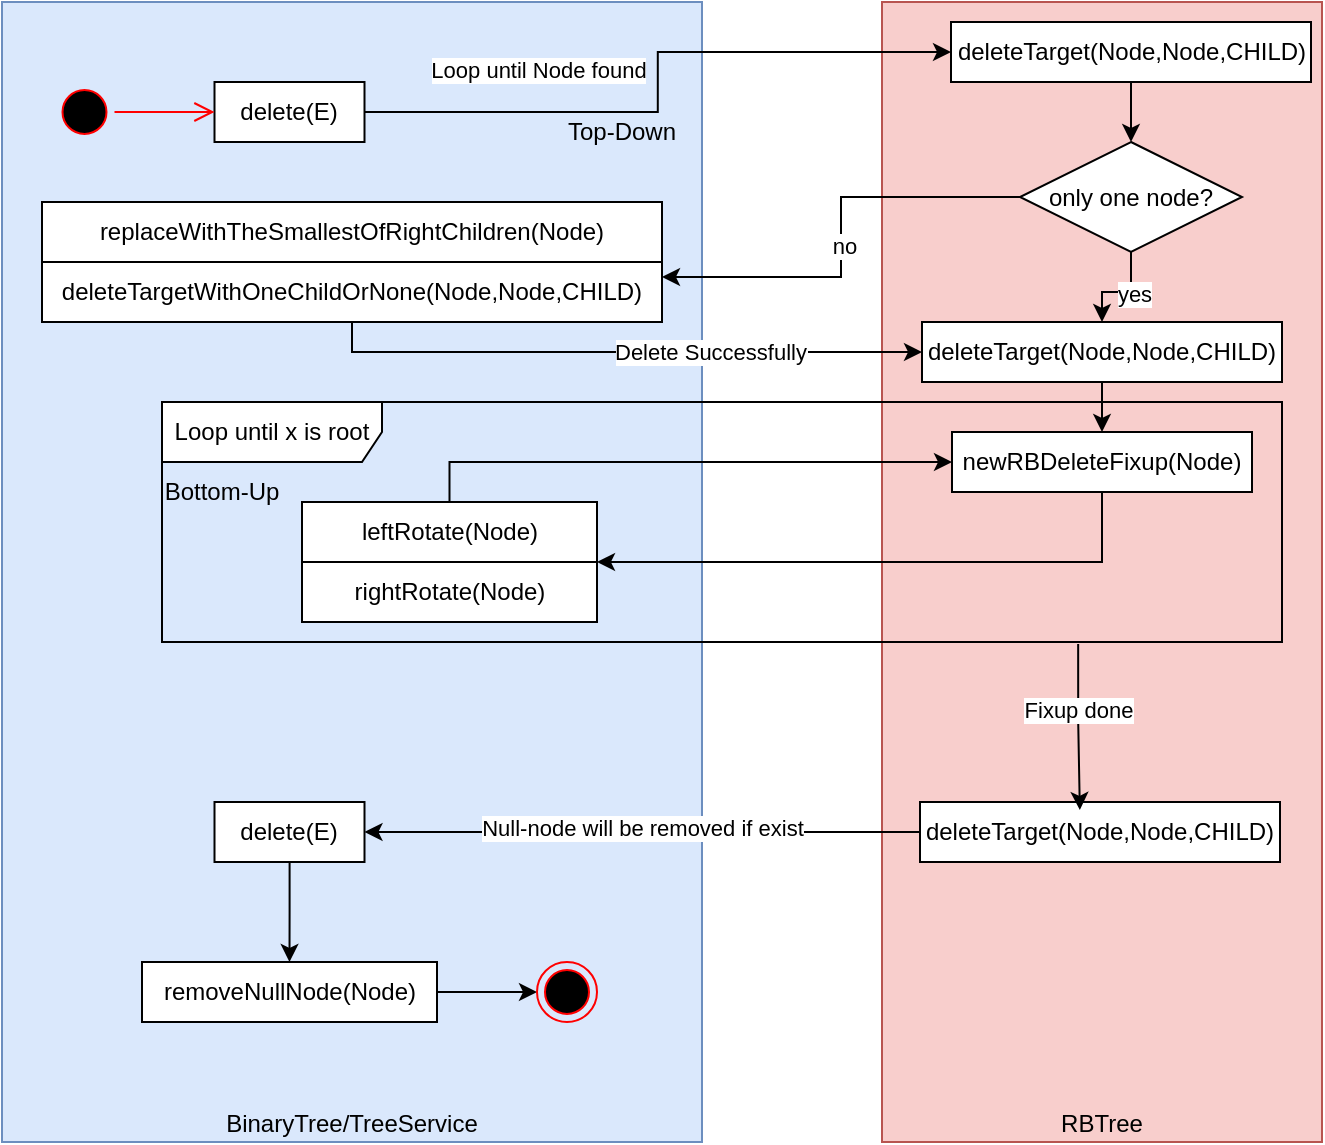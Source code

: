 <mxfile version="26.0.2" pages="4">
  <diagram name="RBT-Delete" id="H9me7lY1FJX_Vvs-xEy3">
    <mxGraphModel dx="880" dy="515" grid="1" gridSize="10" guides="1" tooltips="1" connect="1" arrows="1" fold="1" page="1" pageScale="1" pageWidth="827" pageHeight="1169" math="0" shadow="0">
      <root>
        <mxCell id="0" />
        <mxCell id="1" parent="0" />
        <mxCell id="Wdqc6iQ0TKDcjK_5QRPR-6" value="RBTree" style="rounded=0;whiteSpace=wrap;html=1;fillColor=#f8cecc;strokeColor=#b85450;verticalAlign=bottom;" parent="1" vertex="1">
          <mxGeometry x="480" y="150" width="220" height="570" as="geometry" />
        </mxCell>
        <mxCell id="Wdqc6iQ0TKDcjK_5QRPR-2" value="BinaryTree/TreeService" style="rounded=0;whiteSpace=wrap;html=1;fillColor=#dae8fc;strokeColor=#6c8ebf;verticalAlign=bottom;" parent="1" vertex="1">
          <mxGeometry x="40" y="150" width="350" height="570" as="geometry" />
        </mxCell>
        <mxCell id="Wdqc6iQ0TKDcjK_5QRPR-7" style="edgeStyle=orthogonalEdgeStyle;rounded=0;orthogonalLoop=1;jettySize=auto;html=1;entryX=0;entryY=0.5;entryDx=0;entryDy=0;" parent="1" source="Wdqc6iQ0TKDcjK_5QRPR-3" target="Wdqc6iQ0TKDcjK_5QRPR-4" edge="1">
          <mxGeometry relative="1" as="geometry" />
        </mxCell>
        <mxCell id="Wdqc6iQ0TKDcjK_5QRPR-8" value="Loop until Node found" style="edgeLabel;html=1;align=center;verticalAlign=middle;resizable=0;points=[];" parent="Wdqc6iQ0TKDcjK_5QRPR-7" vertex="1" connectable="0">
          <mxGeometry x="0.063" y="-4" relative="1" as="geometry">
            <mxPoint x="-64" y="4" as="offset" />
          </mxGeometry>
        </mxCell>
        <mxCell id="Wdqc6iQ0TKDcjK_5QRPR-3" value="delete(E)" style="html=1;whiteSpace=wrap;" parent="1" vertex="1">
          <mxGeometry x="146.25" y="190" width="75" height="30" as="geometry" />
        </mxCell>
        <mxCell id="_0LSV586XEZUdIAOI7e7-4" style="edgeStyle=orthogonalEdgeStyle;rounded=0;orthogonalLoop=1;jettySize=auto;html=1;" parent="1" source="Wdqc6iQ0TKDcjK_5QRPR-5" target="_0LSV586XEZUdIAOI7e7-3" edge="1">
          <mxGeometry relative="1" as="geometry" />
        </mxCell>
        <mxCell id="Wdqc6iQ0TKDcjK_5QRPR-5" value="removeNullNode(Node)" style="html=1;whiteSpace=wrap;" parent="1" vertex="1">
          <mxGeometry x="110" y="630" width="147.5" height="30" as="geometry" />
        </mxCell>
        <mxCell id="OH8rszIicIdKW6NLgPqR-4" style="edgeStyle=orthogonalEdgeStyle;rounded=0;orthogonalLoop=1;jettySize=auto;html=1;" edge="1" parent="1" source="Wdqc6iQ0TKDcjK_5QRPR-4" target="OH8rszIicIdKW6NLgPqR-1">
          <mxGeometry relative="1" as="geometry" />
        </mxCell>
        <mxCell id="Wdqc6iQ0TKDcjK_5QRPR-4" value="deleteTarget(Node,Node,CHILD)" style="html=1;whiteSpace=wrap;" parent="1" vertex="1">
          <mxGeometry x="514.5" y="160" width="180" height="30" as="geometry" />
        </mxCell>
        <mxCell id="Wdqc6iQ0TKDcjK_5QRPR-13" value="" style="group" parent="1" vertex="1" connectable="0">
          <mxGeometry x="60" y="250" width="310" height="60" as="geometry" />
        </mxCell>
        <mxCell id="Wdqc6iQ0TKDcjK_5QRPR-9" value="replaceWithTheSmallestOfRightChildren(Node)" style="html=1;whiteSpace=wrap;" parent="Wdqc6iQ0TKDcjK_5QRPR-13" vertex="1">
          <mxGeometry width="310" height="30" as="geometry" />
        </mxCell>
        <mxCell id="Wdqc6iQ0TKDcjK_5QRPR-10" value="deleteTargetWithOneChildOrNone(Node,Node,CHILD)" style="html=1;whiteSpace=wrap;" parent="Wdqc6iQ0TKDcjK_5QRPR-13" vertex="1">
          <mxGeometry y="30" width="310" height="30" as="geometry" />
        </mxCell>
        <mxCell id="Wdqc6iQ0TKDcjK_5QRPR-20" style="edgeStyle=orthogonalEdgeStyle;rounded=0;orthogonalLoop=1;jettySize=auto;html=1;entryX=1;entryY=1;entryDx=0;entryDy=0;" parent="1" source="Wdqc6iQ0TKDcjK_5QRPR-14" target="Wdqc6iQ0TKDcjK_5QRPR-17" edge="1">
          <mxGeometry relative="1" as="geometry">
            <Array as="points">
              <mxPoint x="590" y="430" />
            </Array>
          </mxGeometry>
        </mxCell>
        <mxCell id="Wdqc6iQ0TKDcjK_5QRPR-14" value="newRBDeleteFixup(Node)" style="html=1;whiteSpace=wrap;" parent="1" vertex="1">
          <mxGeometry x="515" y="365" width="150" height="30" as="geometry" />
        </mxCell>
        <mxCell id="Wdqc6iQ0TKDcjK_5QRPR-19" value="" style="group" parent="1" vertex="1" connectable="0">
          <mxGeometry x="190" y="400" width="147.5" height="60" as="geometry" />
        </mxCell>
        <mxCell id="Wdqc6iQ0TKDcjK_5QRPR-17" value="leftRotate(Node)" style="html=1;whiteSpace=wrap;" parent="Wdqc6iQ0TKDcjK_5QRPR-19" vertex="1">
          <mxGeometry width="147.5" height="30" as="geometry" />
        </mxCell>
        <mxCell id="Wdqc6iQ0TKDcjK_5QRPR-18" value="rightRotate(Node)" style="html=1;whiteSpace=wrap;" parent="Wdqc6iQ0TKDcjK_5QRPR-19" vertex="1">
          <mxGeometry y="30" width="147.5" height="30" as="geometry" />
        </mxCell>
        <mxCell id="Wdqc6iQ0TKDcjK_5QRPR-21" value="Loop until x is root" style="shape=umlFrame;whiteSpace=wrap;html=1;pointerEvents=0;width=110;height=30;" parent="1" vertex="1">
          <mxGeometry x="120" y="350" width="560" height="120" as="geometry" />
        </mxCell>
        <mxCell id="Wdqc6iQ0TKDcjK_5QRPR-26" style="edgeStyle=orthogonalEdgeStyle;rounded=0;orthogonalLoop=1;jettySize=auto;html=1;" parent="1" source="Wdqc6iQ0TKDcjK_5QRPR-22" target="Wdqc6iQ0TKDcjK_5QRPR-14" edge="1">
          <mxGeometry relative="1" as="geometry" />
        </mxCell>
        <mxCell id="Wdqc6iQ0TKDcjK_5QRPR-22" value="deleteTarget(Node,Node,CHILD)" style="html=1;whiteSpace=wrap;" parent="1" vertex="1">
          <mxGeometry x="500" y="310" width="180" height="30" as="geometry" />
        </mxCell>
        <mxCell id="Wdqc6iQ0TKDcjK_5QRPR-24" style="edgeStyle=orthogonalEdgeStyle;rounded=0;orthogonalLoop=1;jettySize=auto;html=1;" parent="1" source="Wdqc6iQ0TKDcjK_5QRPR-10" target="Wdqc6iQ0TKDcjK_5QRPR-22" edge="1">
          <mxGeometry relative="1" as="geometry">
            <Array as="points">
              <mxPoint x="215" y="325" />
            </Array>
          </mxGeometry>
        </mxCell>
        <mxCell id="Wdqc6iQ0TKDcjK_5QRPR-25" value="Delete Successfully" style="edgeLabel;html=1;align=center;verticalAlign=middle;resizable=0;points=[];" parent="Wdqc6iQ0TKDcjK_5QRPR-24" vertex="1" connectable="0">
          <mxGeometry x="0.293" relative="1" as="geometry">
            <mxPoint as="offset" />
          </mxGeometry>
        </mxCell>
        <mxCell id="Wdqc6iQ0TKDcjK_5QRPR-30" style="edgeStyle=orthogonalEdgeStyle;rounded=0;orthogonalLoop=1;jettySize=auto;html=1;entryX=1;entryY=0.5;entryDx=0;entryDy=0;" parent="1" source="Wdqc6iQ0TKDcjK_5QRPR-27" target="LntfRxIfvlmFtkZNBb37-2" edge="1">
          <mxGeometry relative="1" as="geometry" />
        </mxCell>
        <mxCell id="Wdqc6iQ0TKDcjK_5QRPR-32" value="Null-node will be removed if exist" style="edgeLabel;html=1;align=center;verticalAlign=middle;resizable=0;points=[];" parent="Wdqc6iQ0TKDcjK_5QRPR-30" vertex="1" connectable="0">
          <mxGeometry x="0.002" y="-2" relative="1" as="geometry">
            <mxPoint as="offset" />
          </mxGeometry>
        </mxCell>
        <mxCell id="Wdqc6iQ0TKDcjK_5QRPR-27" value="deleteTarget(Node,Node,CHILD)" style="html=1;whiteSpace=wrap;" parent="1" vertex="1">
          <mxGeometry x="499" y="550" width="180" height="30" as="geometry" />
        </mxCell>
        <mxCell id="Wdqc6iQ0TKDcjK_5QRPR-28" style="edgeStyle=orthogonalEdgeStyle;rounded=0;orthogonalLoop=1;jettySize=auto;html=1;entryX=0.444;entryY=0.133;entryDx=0;entryDy=0;entryPerimeter=0;exitX=0.818;exitY=1.008;exitDx=0;exitDy=0;exitPerimeter=0;" parent="1" source="Wdqc6iQ0TKDcjK_5QRPR-21" target="Wdqc6iQ0TKDcjK_5QRPR-27" edge="1">
          <mxGeometry relative="1" as="geometry" />
        </mxCell>
        <mxCell id="Wdqc6iQ0TKDcjK_5QRPR-29" value="Fixup done" style="edgeLabel;html=1;align=center;verticalAlign=middle;resizable=0;points=[];" parent="Wdqc6iQ0TKDcjK_5QRPR-28" vertex="1" connectable="0">
          <mxGeometry x="-0.212" relative="1" as="geometry">
            <mxPoint as="offset" />
          </mxGeometry>
        </mxCell>
        <mxCell id="_kNx6vQEcoZn1Mu1cyZh-1" style="edgeStyle=orthogonalEdgeStyle;rounded=0;orthogonalLoop=1;jettySize=auto;html=1;entryX=0;entryY=0.5;entryDx=0;entryDy=0;" parent="1" source="Wdqc6iQ0TKDcjK_5QRPR-17" target="Wdqc6iQ0TKDcjK_5QRPR-14" edge="1">
          <mxGeometry relative="1" as="geometry">
            <Array as="points">
              <mxPoint x="264" y="380" />
            </Array>
          </mxGeometry>
        </mxCell>
        <mxCell id="LntfRxIfvlmFtkZNBb37-1" value="Bottom-Up" style="text;html=1;align=center;verticalAlign=middle;whiteSpace=wrap;rounded=0;" parent="1" vertex="1">
          <mxGeometry x="120" y="380" width="60" height="30" as="geometry" />
        </mxCell>
        <mxCell id="LntfRxIfvlmFtkZNBb37-3" style="edgeStyle=orthogonalEdgeStyle;rounded=0;orthogonalLoop=1;jettySize=auto;html=1;" parent="1" source="LntfRxIfvlmFtkZNBb37-2" target="Wdqc6iQ0TKDcjK_5QRPR-5" edge="1">
          <mxGeometry relative="1" as="geometry" />
        </mxCell>
        <mxCell id="LntfRxIfvlmFtkZNBb37-2" value="delete(E)" style="html=1;whiteSpace=wrap;" parent="1" vertex="1">
          <mxGeometry x="146.25" y="550" width="75" height="30" as="geometry" />
        </mxCell>
        <mxCell id="_0LSV586XEZUdIAOI7e7-1" value="" style="ellipse;html=1;shape=startState;fillColor=#000000;strokeColor=#ff0000;" parent="1" vertex="1">
          <mxGeometry x="66.25" y="190" width="30" height="30" as="geometry" />
        </mxCell>
        <mxCell id="_0LSV586XEZUdIAOI7e7-2" value="" style="edgeStyle=orthogonalEdgeStyle;html=1;verticalAlign=bottom;endArrow=open;endSize=8;strokeColor=#ff0000;rounded=0;entryX=0;entryY=0.5;entryDx=0;entryDy=0;" parent="1" source="_0LSV586XEZUdIAOI7e7-1" target="Wdqc6iQ0TKDcjK_5QRPR-3" edge="1">
          <mxGeometry relative="1" as="geometry">
            <mxPoint x="146.25" y="210" as="targetPoint" />
          </mxGeometry>
        </mxCell>
        <mxCell id="_0LSV586XEZUdIAOI7e7-3" value="" style="ellipse;html=1;shape=endState;fillColor=#000000;strokeColor=#ff0000;" parent="1" vertex="1">
          <mxGeometry x="307.5" y="630" width="30" height="30" as="geometry" />
        </mxCell>
        <mxCell id="KMC0RdgfzJAL0nBOxPuG-1" value="Top-Down" style="text;html=1;align=center;verticalAlign=middle;whiteSpace=wrap;rounded=0;" parent="1" vertex="1">
          <mxGeometry x="320" y="200" width="60" height="30" as="geometry" />
        </mxCell>
        <mxCell id="OH8rszIicIdKW6NLgPqR-3" style="edgeStyle=orthogonalEdgeStyle;rounded=0;orthogonalLoop=1;jettySize=auto;html=1;entryX=1;entryY=0.25;entryDx=0;entryDy=0;" edge="1" parent="1" source="OH8rszIicIdKW6NLgPqR-1" target="Wdqc6iQ0TKDcjK_5QRPR-10">
          <mxGeometry relative="1" as="geometry" />
        </mxCell>
        <mxCell id="OH8rszIicIdKW6NLgPqR-5" value="no" style="edgeLabel;html=1;align=center;verticalAlign=middle;resizable=0;points=[];" vertex="1" connectable="0" parent="OH8rszIicIdKW6NLgPqR-3">
          <mxGeometry x="0.037" y="1" relative="1" as="geometry">
            <mxPoint as="offset" />
          </mxGeometry>
        </mxCell>
        <mxCell id="OH8rszIicIdKW6NLgPqR-6" style="edgeStyle=orthogonalEdgeStyle;rounded=0;orthogonalLoop=1;jettySize=auto;html=1;" edge="1" parent="1" source="OH8rszIicIdKW6NLgPqR-1" target="Wdqc6iQ0TKDcjK_5QRPR-22">
          <mxGeometry relative="1" as="geometry" />
        </mxCell>
        <mxCell id="OH8rszIicIdKW6NLgPqR-7" value="yes" style="edgeLabel;html=1;align=center;verticalAlign=middle;resizable=0;points=[];" vertex="1" connectable="0" parent="OH8rszIicIdKW6NLgPqR-6">
          <mxGeometry x="-0.192" y="1" relative="1" as="geometry">
            <mxPoint x="1" as="offset" />
          </mxGeometry>
        </mxCell>
        <mxCell id="OH8rszIicIdKW6NLgPqR-1" value="only one node?" style="rhombus;whiteSpace=wrap;html=1;" vertex="1" parent="1">
          <mxGeometry x="549" y="220" width="111" height="55" as="geometry" />
        </mxCell>
      </root>
    </mxGraphModel>
  </diagram>
  <diagram name="RBT-Insert" id="HPVuKAkxUb6smQL4uilt">
    <mxGraphModel dx="1035" dy="606" grid="1" gridSize="10" guides="1" tooltips="1" connect="1" arrows="1" fold="1" page="1" pageScale="1" pageWidth="827" pageHeight="1169" math="0" shadow="0">
      <root>
        <mxCell id="OwLfYLvVGzaY_WwOUva1-0" />
        <mxCell id="OwLfYLvVGzaY_WwOUva1-1" parent="OwLfYLvVGzaY_WwOUva1-0" />
        <mxCell id="OwLfYLvVGzaY_WwOUva1-2" value="RBTree" style="rounded=0;whiteSpace=wrap;html=1;fillColor=#f8cecc;strokeColor=#b85450;verticalAlign=bottom;" vertex="1" parent="OwLfYLvVGzaY_WwOUva1-1">
          <mxGeometry x="480" y="150" width="220" height="570" as="geometry" />
        </mxCell>
        <mxCell id="OwLfYLvVGzaY_WwOUva1-3" value="BinaryTree/TreeService" style="rounded=0;whiteSpace=wrap;html=1;fillColor=#dae8fc;strokeColor=#6c8ebf;verticalAlign=bottom;" vertex="1" parent="OwLfYLvVGzaY_WwOUva1-1">
          <mxGeometry x="40" y="150" width="350" height="570" as="geometry" />
        </mxCell>
        <mxCell id="OwLfYLvVGzaY_WwOUva1-14" style="edgeStyle=orthogonalEdgeStyle;rounded=0;orthogonalLoop=1;jettySize=auto;html=1;entryX=1;entryY=1;entryDx=0;entryDy=0;" edge="1" parent="OwLfYLvVGzaY_WwOUva1-1" source="OwLfYLvVGzaY_WwOUva1-15" target="OwLfYLvVGzaY_WwOUva1-17">
          <mxGeometry relative="1" as="geometry">
            <Array as="points">
              <mxPoint x="560" y="539" />
            </Array>
          </mxGeometry>
        </mxCell>
        <mxCell id="OwLfYLvVGzaY_WwOUva1-15" value="newRBDeleteFixup(Node)" style="html=1;whiteSpace=wrap;" vertex="1" parent="OwLfYLvVGzaY_WwOUva1-1">
          <mxGeometry x="485" y="474" width="150" height="30" as="geometry" />
        </mxCell>
        <mxCell id="OwLfYLvVGzaY_WwOUva1-16" value="" style="group" vertex="1" connectable="0" parent="OwLfYLvVGzaY_WwOUva1-1">
          <mxGeometry x="160" y="509" width="147.5" height="60" as="geometry" />
        </mxCell>
        <mxCell id="OwLfYLvVGzaY_WwOUva1-17" value="leftRotate(Node)" style="html=1;whiteSpace=wrap;" vertex="1" parent="OwLfYLvVGzaY_WwOUva1-16">
          <mxGeometry width="147.5" height="30" as="geometry" />
        </mxCell>
        <mxCell id="OwLfYLvVGzaY_WwOUva1-18" value="rightRotate(Node)" style="html=1;whiteSpace=wrap;" vertex="1" parent="OwLfYLvVGzaY_WwOUva1-16">
          <mxGeometry y="30" width="147.5" height="30" as="geometry" />
        </mxCell>
        <mxCell id="OwLfYLvVGzaY_WwOUva1-19" value="Loop until x is root" style="shape=umlFrame;whiteSpace=wrap;html=1;pointerEvents=0;width=110;height=30;" vertex="1" parent="OwLfYLvVGzaY_WwOUva1-1">
          <mxGeometry x="90" y="459" width="560" height="120" as="geometry" />
        </mxCell>
        <mxCell id="OwLfYLvVGzaY_WwOUva1-29" style="edgeStyle=orthogonalEdgeStyle;rounded=0;orthogonalLoop=1;jettySize=auto;html=1;entryX=0;entryY=0.5;entryDx=0;entryDy=0;" edge="1" parent="OwLfYLvVGzaY_WwOUva1-1" source="OwLfYLvVGzaY_WwOUva1-17" target="OwLfYLvVGzaY_WwOUva1-15">
          <mxGeometry relative="1" as="geometry">
            <Array as="points">
              <mxPoint x="234" y="489" />
            </Array>
          </mxGeometry>
        </mxCell>
        <mxCell id="OwLfYLvVGzaY_WwOUva1-30" value="Bottom-Up" style="text;html=1;align=center;verticalAlign=middle;whiteSpace=wrap;rounded=0;" vertex="1" parent="OwLfYLvVGzaY_WwOUva1-1">
          <mxGeometry x="90" y="489" width="60" height="30" as="geometry" />
        </mxCell>
        <mxCell id="qPpaAI1hfWam1QmfFj5j-0" style="edgeStyle=orthogonalEdgeStyle;rounded=0;orthogonalLoop=1;jettySize=auto;html=1;" edge="1" parent="OwLfYLvVGzaY_WwOUva1-1" source="qPpaAI1hfWam1QmfFj5j-1" target="qPpaAI1hfWam1QmfFj5j-3">
          <mxGeometry relative="1" as="geometry" />
        </mxCell>
        <mxCell id="qPpaAI1hfWam1QmfFj5j-1" value="insert(E)" style="html=1;whiteSpace=wrap;" vertex="1" parent="OwLfYLvVGzaY_WwOUva1-1">
          <mxGeometry x="522.5" y="170" width="75" height="30" as="geometry" />
        </mxCell>
        <mxCell id="qPpaAI1hfWam1QmfFj5j-2" style="edgeStyle=orthogonalEdgeStyle;rounded=0;orthogonalLoop=1;jettySize=auto;html=1;" edge="1" parent="OwLfYLvVGzaY_WwOUva1-1" source="qPpaAI1hfWam1QmfFj5j-3" target="qPpaAI1hfWam1QmfFj5j-9">
          <mxGeometry relative="1" as="geometry" />
        </mxCell>
        <mxCell id="qPpaAI1hfWam1QmfFj5j-3" value="insertNode(Node)" style="html=1;whiteSpace=wrap;" vertex="1" parent="OwLfYLvVGzaY_WwOUva1-1">
          <mxGeometry x="123.75" y="170" width="180" height="30" as="geometry" />
        </mxCell>
        <mxCell id="qPpaAI1hfWam1QmfFj5j-4" style="edgeStyle=orthogonalEdgeStyle;rounded=0;orthogonalLoop=1;jettySize=auto;html=1;entryX=0.5;entryY=0;entryDx=0;entryDy=0;exitX=0.865;exitY=1.003;exitDx=0;exitDy=0;exitPerimeter=0;" edge="1" parent="OwLfYLvVGzaY_WwOUva1-1" target="qPpaAI1hfWam1QmfFj5j-6" source="OwLfYLvVGzaY_WwOUva1-19">
          <mxGeometry relative="1" as="geometry">
            <mxPoint x="575" y="571" as="sourcePoint" />
            <Array as="points">
              <mxPoint x="574" y="591" />
              <mxPoint x="575" y="591" />
            </Array>
          </mxGeometry>
        </mxCell>
        <mxCell id="qPpaAI1hfWam1QmfFj5j-5" value="Fixup done" style="edgeLabel;html=1;align=center;verticalAlign=middle;resizable=0;points=[];" vertex="1" connectable="0" parent="qPpaAI1hfWam1QmfFj5j-4">
          <mxGeometry x="0.075" y="2" relative="1" as="geometry">
            <mxPoint as="offset" />
          </mxGeometry>
        </mxCell>
        <mxCell id="qPpaAI1hfWam1QmfFj5j-6" value="" style="ellipse;html=1;shape=endState;fillColor=#000000;strokeColor=#ff0000;" vertex="1" parent="OwLfYLvVGzaY_WwOUva1-1">
          <mxGeometry x="560" y="651" width="30" height="30" as="geometry" />
        </mxCell>
        <mxCell id="qPpaAI1hfWam1QmfFj5j-7" style="edgeStyle=orthogonalEdgeStyle;rounded=0;orthogonalLoop=1;jettySize=auto;html=1;entryX=0.5;entryY=0;entryDx=0;entryDy=0;" edge="1" parent="OwLfYLvVGzaY_WwOUva1-1" source="qPpaAI1hfWam1QmfFj5j-9" target="qPpaAI1hfWam1QmfFj5j-14">
          <mxGeometry relative="1" as="geometry">
            <Array as="points" />
          </mxGeometry>
        </mxCell>
        <mxCell id="qPpaAI1hfWam1QmfFj5j-8" value="Found parent for newNode" style="edgeLabel;html=1;align=center;verticalAlign=middle;resizable=0;points=[];" vertex="1" connectable="0" parent="qPpaAI1hfWam1QmfFj5j-7">
          <mxGeometry x="0.183" relative="1" as="geometry">
            <mxPoint as="offset" />
          </mxGeometry>
        </mxCell>
        <mxCell id="qPpaAI1hfWam1QmfFj5j-9" value="getParentOf(E)" style="html=1;whiteSpace=wrap;" vertex="1" parent="OwLfYLvVGzaY_WwOUva1-1">
          <mxGeometry x="161.25" y="240" width="105" height="30" as="geometry" />
        </mxCell>
        <mxCell id="qPpaAI1hfWam1QmfFj5j-10" style="edgeStyle=orthogonalEdgeStyle;rounded=0;orthogonalLoop=1;jettySize=auto;html=1;entryX=0.5;entryY=0;entryDx=0;entryDy=0;" edge="1" parent="OwLfYLvVGzaY_WwOUva1-1" source="qPpaAI1hfWam1QmfFj5j-11" target="OwLfYLvVGzaY_WwOUva1-15">
          <mxGeometry relative="1" as="geometry">
            <mxPoint x="560" y="470" as="targetPoint" />
          </mxGeometry>
        </mxCell>
        <mxCell id="qPpaAI1hfWam1QmfFj5j-11" value="insert(E)" style="html=1;whiteSpace=wrap;" vertex="1" parent="OwLfYLvVGzaY_WwOUva1-1">
          <mxGeometry x="522.5" y="340" width="75" height="30" as="geometry" />
        </mxCell>
        <mxCell id="qPpaAI1hfWam1QmfFj5j-12" value="Top-Down" style="text;html=1;align=center;verticalAlign=middle;whiteSpace=wrap;rounded=0;" vertex="1" parent="OwLfYLvVGzaY_WwOUva1-1">
          <mxGeometry x="266.25" y="240" width="60" height="30" as="geometry" />
        </mxCell>
        <mxCell id="qPpaAI1hfWam1QmfFj5j-13" style="edgeStyle=orthogonalEdgeStyle;rounded=0;orthogonalLoop=1;jettySize=auto;html=1;" edge="1" parent="OwLfYLvVGzaY_WwOUva1-1" source="qPpaAI1hfWam1QmfFj5j-14" target="qPpaAI1hfWam1QmfFj5j-11">
          <mxGeometry relative="1" as="geometry" />
        </mxCell>
        <mxCell id="qPpaAI1hfWam1QmfFj5j-14" value="insertNode(Node)" style="html=1;whiteSpace=wrap;" vertex="1" parent="OwLfYLvVGzaY_WwOUva1-1">
          <mxGeometry x="123.75" y="340" width="180" height="30" as="geometry" />
        </mxCell>
        <mxCell id="qPpaAI1hfWam1QmfFj5j-15" value="" style="ellipse;html=1;shape=startState;fillColor=#000000;strokeColor=#ff0000;" vertex="1" parent="OwLfYLvVGzaY_WwOUva1-1">
          <mxGeometry x="626.88" y="170" width="30" height="30" as="geometry" />
        </mxCell>
        <mxCell id="qPpaAI1hfWam1QmfFj5j-16" value="" style="edgeStyle=orthogonalEdgeStyle;html=1;verticalAlign=bottom;endArrow=open;endSize=8;strokeColor=#ff0000;rounded=0;entryX=1;entryY=0.5;entryDx=0;entryDy=0;" edge="1" parent="OwLfYLvVGzaY_WwOUva1-1" source="qPpaAI1hfWam1QmfFj5j-15" target="qPpaAI1hfWam1QmfFj5j-1">
          <mxGeometry relative="1" as="geometry">
            <mxPoint x="641.88" y="250" as="targetPoint" />
          </mxGeometry>
        </mxCell>
      </root>
    </mxGraphModel>
  </diagram>
  <diagram id="D13gjSXPjPWqBP5hGdb6" name="AVL-Delete">
    <mxGraphModel dx="880" dy="515" grid="1" gridSize="10" guides="1" tooltips="1" connect="1" arrows="1" fold="1" page="1" pageScale="1" pageWidth="827" pageHeight="1169" math="0" shadow="0">
      <root>
        <mxCell id="0" />
        <mxCell id="1" parent="0" />
        <mxCell id="KsM0eJ9j34-ywKA9wlZv-1" value="AVLTree" style="rounded=0;whiteSpace=wrap;html=1;fillColor=#e1d5e7;strokeColor=#9673a6;verticalAlign=bottom;" parent="1" vertex="1">
          <mxGeometry x="480" y="150" width="220" height="640" as="geometry" />
        </mxCell>
        <mxCell id="KsM0eJ9j34-ywKA9wlZv-2" value="BinaryTree/TreeService" style="rounded=0;whiteSpace=wrap;html=1;fillColor=#dae8fc;strokeColor=#6c8ebf;verticalAlign=bottom;" parent="1" vertex="1">
          <mxGeometry x="40" y="150" width="350" height="640" as="geometry" />
        </mxCell>
        <mxCell id="KsM0eJ9j34-ywKA9wlZv-3" style="edgeStyle=orthogonalEdgeStyle;rounded=0;orthogonalLoop=1;jettySize=auto;html=1;entryX=0;entryY=0.5;entryDx=0;entryDy=0;" parent="1" source="KsM0eJ9j34-ywKA9wlZv-5" target="KsM0eJ9j34-ywKA9wlZv-8" edge="1">
          <mxGeometry relative="1" as="geometry" />
        </mxCell>
        <mxCell id="KsM0eJ9j34-ywKA9wlZv-4" value="Loop until Node found" style="edgeLabel;html=1;align=center;verticalAlign=middle;resizable=0;points=[];" parent="KsM0eJ9j34-ywKA9wlZv-3" vertex="1" connectable="0">
          <mxGeometry x="0.063" y="-4" relative="1" as="geometry">
            <mxPoint x="-5" y="4" as="offset" />
          </mxGeometry>
        </mxCell>
        <mxCell id="KsM0eJ9j34-ywKA9wlZv-5" value="delete(E)" style="html=1;whiteSpace=wrap;" parent="1" vertex="1">
          <mxGeometry x="150" y="190" width="75" height="30" as="geometry" />
        </mxCell>
        <mxCell id="OVvPNx-4dzcTeu8fpA69-4" style="edgeStyle=orthogonalEdgeStyle;rounded=0;orthogonalLoop=1;jettySize=auto;html=1;" parent="1" source="KsM0eJ9j34-ywKA9wlZv-6" target="OVvPNx-4dzcTeu8fpA69-3" edge="1">
          <mxGeometry relative="1" as="geometry" />
        </mxCell>
        <mxCell id="KsM0eJ9j34-ywKA9wlZv-6" value="removeNullNode(Node)" style="html=1;whiteSpace=wrap;" parent="1" vertex="1">
          <mxGeometry x="113.75" y="720" width="147.5" height="30" as="geometry" />
        </mxCell>
        <mxCell id="WTVqILviIjdSjlAsVDh8-6" style="edgeStyle=orthogonalEdgeStyle;rounded=0;orthogonalLoop=1;jettySize=auto;html=1;" edge="1" parent="1" source="KsM0eJ9j34-ywKA9wlZv-8" target="WTVqILviIjdSjlAsVDh8-5">
          <mxGeometry relative="1" as="geometry" />
        </mxCell>
        <mxCell id="KsM0eJ9j34-ywKA9wlZv-8" value="deleteTarget(Node,Node,CHILD)" style="html=1;whiteSpace=wrap;" parent="1" vertex="1">
          <mxGeometry x="497.75" y="160" width="180" height="30" as="geometry" />
        </mxCell>
        <mxCell id="KsM0eJ9j34-ywKA9wlZv-9" value="" style="group" parent="1" vertex="1" connectable="0">
          <mxGeometry x="60" y="250" width="310" height="60" as="geometry" />
        </mxCell>
        <mxCell id="KsM0eJ9j34-ywKA9wlZv-10" value="replaceWithTheSmallestOfRightChildren(Node)" style="html=1;whiteSpace=wrap;" parent="KsM0eJ9j34-ywKA9wlZv-9" vertex="1">
          <mxGeometry width="310" height="30" as="geometry" />
        </mxCell>
        <mxCell id="KsM0eJ9j34-ywKA9wlZv-11" value="deleteTargetWithOneChildOrNone(Node,Node,CHILD)" style="html=1;whiteSpace=wrap;" parent="KsM0eJ9j34-ywKA9wlZv-9" vertex="1">
          <mxGeometry y="30" width="310" height="30" as="geometry" />
        </mxCell>
        <mxCell id="M_AQU9iTLRsmnDn1_eSv-2" style="edgeStyle=orthogonalEdgeStyle;rounded=0;orthogonalLoop=1;jettySize=auto;html=1;" parent="1" source="KsM0eJ9j34-ywKA9wlZv-13" target="M_AQU9iTLRsmnDn1_eSv-1" edge="1">
          <mxGeometry relative="1" as="geometry" />
        </mxCell>
        <mxCell id="KsM0eJ9j34-ywKA9wlZv-13" value="balanceTheTree(Node,Node)" style="html=1;whiteSpace=wrap;" parent="1" vertex="1">
          <mxGeometry x="506.25" y="370" width="167.5" height="30" as="geometry" />
        </mxCell>
        <mxCell id="KsM0eJ9j34-ywKA9wlZv-14" value="" style="group" parent="1" vertex="1" connectable="0">
          <mxGeometry x="170" y="435" width="147.5" height="60" as="geometry" />
        </mxCell>
        <mxCell id="KsM0eJ9j34-ywKA9wlZv-15" value="leftRotate(Node)" style="html=1;whiteSpace=wrap;" parent="KsM0eJ9j34-ywKA9wlZv-14" vertex="1">
          <mxGeometry width="147.5" height="30" as="geometry" />
        </mxCell>
        <mxCell id="KsM0eJ9j34-ywKA9wlZv-16" value="rightRotate(Node)" style="html=1;whiteSpace=wrap;" parent="KsM0eJ9j34-ywKA9wlZv-14" vertex="1">
          <mxGeometry y="30" width="147.5" height="30" as="geometry" />
        </mxCell>
        <mxCell id="KsM0eJ9j34-ywKA9wlZv-17" value="Loop until parent is root" style="shape=umlFrame;whiteSpace=wrap;html=1;pointerEvents=0;width=140;height=30;" parent="1" vertex="1">
          <mxGeometry x="120" y="350" width="560" height="230" as="geometry" />
        </mxCell>
        <mxCell id="KsM0eJ9j34-ywKA9wlZv-18" style="edgeStyle=orthogonalEdgeStyle;rounded=0;orthogonalLoop=1;jettySize=auto;html=1;" parent="1" source="KsM0eJ9j34-ywKA9wlZv-19" target="KsM0eJ9j34-ywKA9wlZv-13" edge="1">
          <mxGeometry relative="1" as="geometry" />
        </mxCell>
        <mxCell id="KsM0eJ9j34-ywKA9wlZv-19" value="deleteTarget(Node,Node,CHILD)" style="html=1;whiteSpace=wrap;" parent="1" vertex="1">
          <mxGeometry x="500" y="310" width="180" height="30" as="geometry" />
        </mxCell>
        <mxCell id="KsM0eJ9j34-ywKA9wlZv-20" style="edgeStyle=orthogonalEdgeStyle;rounded=0;orthogonalLoop=1;jettySize=auto;html=1;" parent="1" source="KsM0eJ9j34-ywKA9wlZv-11" target="KsM0eJ9j34-ywKA9wlZv-19" edge="1">
          <mxGeometry relative="1" as="geometry">
            <Array as="points">
              <mxPoint x="215" y="325" />
            </Array>
          </mxGeometry>
        </mxCell>
        <mxCell id="KsM0eJ9j34-ywKA9wlZv-21" value="Delete Successfully" style="edgeLabel;html=1;align=center;verticalAlign=middle;resizable=0;points=[];" parent="KsM0eJ9j34-ywKA9wlZv-20" vertex="1" connectable="0">
          <mxGeometry x="0.293" relative="1" as="geometry">
            <mxPoint as="offset" />
          </mxGeometry>
        </mxCell>
        <mxCell id="KsM0eJ9j34-ywKA9wlZv-22" style="edgeStyle=orthogonalEdgeStyle;rounded=0;orthogonalLoop=1;jettySize=auto;html=1;entryX=1;entryY=0.5;entryDx=0;entryDy=0;" parent="1" source="KsM0eJ9j34-ywKA9wlZv-24" target="M_AQU9iTLRsmnDn1_eSv-8" edge="1">
          <mxGeometry relative="1" as="geometry" />
        </mxCell>
        <mxCell id="KsM0eJ9j34-ywKA9wlZv-23" value="Null-node will be removed if exist" style="edgeLabel;html=1;align=center;verticalAlign=middle;resizable=0;points=[];" parent="KsM0eJ9j34-ywKA9wlZv-22" vertex="1" connectable="0">
          <mxGeometry x="0.002" y="-2" relative="1" as="geometry">
            <mxPoint y="2" as="offset" />
          </mxGeometry>
        </mxCell>
        <mxCell id="KsM0eJ9j34-ywKA9wlZv-24" value="deleteTarget(Node,Node,CHILD)" style="html=1;whiteSpace=wrap;" parent="1" vertex="1">
          <mxGeometry x="497.75" y="650" width="180" height="30" as="geometry" />
        </mxCell>
        <mxCell id="KsM0eJ9j34-ywKA9wlZv-25" style="edgeStyle=orthogonalEdgeStyle;rounded=0;orthogonalLoop=1;jettySize=auto;html=1;entryX=0.444;entryY=0.133;entryDx=0;entryDy=0;entryPerimeter=0;exitX=0.818;exitY=1.008;exitDx=0;exitDy=0;exitPerimeter=0;" parent="1" source="KsM0eJ9j34-ywKA9wlZv-17" target="KsM0eJ9j34-ywKA9wlZv-24" edge="1">
          <mxGeometry relative="1" as="geometry" />
        </mxCell>
        <mxCell id="KsM0eJ9j34-ywKA9wlZv-26" value="Fixup done" style="edgeLabel;html=1;align=center;verticalAlign=middle;resizable=0;points=[];" parent="KsM0eJ9j34-ywKA9wlZv-25" vertex="1" connectable="0">
          <mxGeometry x="-0.212" relative="1" as="geometry">
            <mxPoint as="offset" />
          </mxGeometry>
        </mxCell>
        <mxCell id="M_AQU9iTLRsmnDn1_eSv-4" style="edgeStyle=orthogonalEdgeStyle;rounded=0;orthogonalLoop=1;jettySize=auto;html=1;" parent="1" source="M_AQU9iTLRsmnDn1_eSv-1" target="M_AQU9iTLRsmnDn1_eSv-3" edge="1">
          <mxGeometry relative="1" as="geometry" />
        </mxCell>
        <mxCell id="M_AQU9iTLRsmnDn1_eSv-1" value="updateHeight(Node)" style="html=1;whiteSpace=wrap;" parent="1" vertex="1">
          <mxGeometry x="523.13" y="430" width="133.75" height="30" as="geometry" />
        </mxCell>
        <mxCell id="M_AQU9iTLRsmnDn1_eSv-5" style="edgeStyle=orthogonalEdgeStyle;rounded=0;orthogonalLoop=1;jettySize=auto;html=1;" parent="1" source="M_AQU9iTLRsmnDn1_eSv-3" target="KsM0eJ9j34-ywKA9wlZv-16" edge="1">
          <mxGeometry relative="1" as="geometry" />
        </mxCell>
        <mxCell id="M_AQU9iTLRsmnDn1_eSv-6" value="not balanced, do rotation" style="edgeLabel;html=1;align=center;verticalAlign=middle;resizable=0;points=[];" parent="M_AQU9iTLRsmnDn1_eSv-5" vertex="1" connectable="0">
          <mxGeometry x="0.183" y="-1" relative="1" as="geometry">
            <mxPoint x="24" y="6" as="offset" />
          </mxGeometry>
        </mxCell>
        <mxCell id="M_AQU9iTLRsmnDn1_eSv-3" value="getBalanceFactor(Node)" style="html=1;whiteSpace=wrap;" parent="1" vertex="1">
          <mxGeometry x="523.13" y="500" width="133.75" height="30" as="geometry" />
        </mxCell>
        <mxCell id="M_AQU9iTLRsmnDn1_eSv-7" style="edgeStyle=orthogonalEdgeStyle;rounded=0;orthogonalLoop=1;jettySize=auto;html=1;entryX=0;entryY=0.5;entryDx=0;entryDy=0;" parent="1" source="KsM0eJ9j34-ywKA9wlZv-15" target="KsM0eJ9j34-ywKA9wlZv-13" edge="1">
          <mxGeometry relative="1" as="geometry">
            <Array as="points">
              <mxPoint x="250" y="385" />
            </Array>
          </mxGeometry>
        </mxCell>
        <mxCell id="M_AQU9iTLRsmnDn1_eSv-10" style="edgeStyle=orthogonalEdgeStyle;rounded=0;orthogonalLoop=1;jettySize=auto;html=1;" parent="1" source="M_AQU9iTLRsmnDn1_eSv-8" target="KsM0eJ9j34-ywKA9wlZv-6" edge="1">
          <mxGeometry relative="1" as="geometry" />
        </mxCell>
        <mxCell id="M_AQU9iTLRsmnDn1_eSv-8" value="delete(E)" style="html=1;whiteSpace=wrap;" parent="1" vertex="1">
          <mxGeometry x="150" y="650" width="75" height="30" as="geometry" />
        </mxCell>
        <mxCell id="M_AQU9iTLRsmnDn1_eSv-11" value="Bottom-Up" style="text;html=1;align=center;verticalAlign=middle;whiteSpace=wrap;rounded=0;" parent="1" vertex="1">
          <mxGeometry x="120" y="380" width="60" height="30" as="geometry" />
        </mxCell>
        <mxCell id="OVvPNx-4dzcTeu8fpA69-1" value="" style="ellipse;html=1;shape=startState;fillColor=#000000;strokeColor=#ff0000;" parent="1" vertex="1">
          <mxGeometry x="80" y="190" width="30" height="30" as="geometry" />
        </mxCell>
        <mxCell id="OVvPNx-4dzcTeu8fpA69-2" value="" style="edgeStyle=orthogonalEdgeStyle;html=1;verticalAlign=bottom;endArrow=open;endSize=8;strokeColor=#ff0000;rounded=0;entryX=0;entryY=0.5;entryDx=0;entryDy=0;" parent="1" source="OVvPNx-4dzcTeu8fpA69-1" target="KsM0eJ9j34-ywKA9wlZv-5" edge="1">
          <mxGeometry relative="1" as="geometry">
            <mxPoint x="95" y="280" as="targetPoint" />
          </mxGeometry>
        </mxCell>
        <mxCell id="OVvPNx-4dzcTeu8fpA69-3" value="" style="ellipse;html=1;shape=endState;fillColor=#000000;strokeColor=#ff0000;" parent="1" vertex="1">
          <mxGeometry x="310" y="720" width="30" height="30" as="geometry" />
        </mxCell>
        <mxCell id="DJ97FINk41GIyRcDyF1e-1" value="Top-Down" style="text;html=1;align=center;verticalAlign=middle;whiteSpace=wrap;rounded=0;" parent="1" vertex="1">
          <mxGeometry x="230" y="180" width="60" height="30" as="geometry" />
        </mxCell>
        <mxCell id="WTVqILviIjdSjlAsVDh8-1" style="edgeStyle=orthogonalEdgeStyle;rounded=0;orthogonalLoop=1;jettySize=auto;html=1;entryX=1;entryY=0.75;entryDx=0;entryDy=0;" edge="1" parent="1" source="WTVqILviIjdSjlAsVDh8-5" target="KsM0eJ9j34-ywKA9wlZv-10">
          <mxGeometry relative="1" as="geometry">
            <mxPoint x="370" y="288" as="targetPoint" />
          </mxGeometry>
        </mxCell>
        <mxCell id="WTVqILviIjdSjlAsVDh8-2" value="no" style="edgeLabel;html=1;align=center;verticalAlign=middle;resizable=0;points=[];" vertex="1" connectable="0" parent="WTVqILviIjdSjlAsVDh8-1">
          <mxGeometry x="0.037" y="1" relative="1" as="geometry">
            <mxPoint as="offset" />
          </mxGeometry>
        </mxCell>
        <mxCell id="WTVqILviIjdSjlAsVDh8-3" style="edgeStyle=orthogonalEdgeStyle;rounded=0;orthogonalLoop=1;jettySize=auto;html=1;" edge="1" parent="1" source="WTVqILviIjdSjlAsVDh8-5">
          <mxGeometry relative="1" as="geometry">
            <mxPoint x="590" y="310" as="targetPoint" />
          </mxGeometry>
        </mxCell>
        <mxCell id="WTVqILviIjdSjlAsVDh8-4" value="yes" style="edgeLabel;html=1;align=center;verticalAlign=middle;resizable=0;points=[];" vertex="1" connectable="0" parent="WTVqILviIjdSjlAsVDh8-3">
          <mxGeometry x="-0.192" y="1" relative="1" as="geometry">
            <mxPoint x="1" as="offset" />
          </mxGeometry>
        </mxCell>
        <mxCell id="WTVqILviIjdSjlAsVDh8-5" value="only one node?" style="rhombus;whiteSpace=wrap;html=1;" vertex="1" parent="1">
          <mxGeometry x="549" y="220" width="111" height="55" as="geometry" />
        </mxCell>
      </root>
    </mxGraphModel>
  </diagram>
  <diagram name="AVL-Insert" id="8G3MN47nZDbCh7DDKGuI">
    <mxGraphModel dx="880" dy="515" grid="1" gridSize="10" guides="1" tooltips="1" connect="1" arrows="1" fold="1" page="1" pageScale="1" pageWidth="827" pageHeight="1169" math="0" shadow="0">
      <root>
        <mxCell id="g5ZLTCVm9iSsXj_-lOF2-0" />
        <mxCell id="g5ZLTCVm9iSsXj_-lOF2-1" parent="g5ZLTCVm9iSsXj_-lOF2-0" />
        <mxCell id="g5ZLTCVm9iSsXj_-lOF2-2" value="AVLTree" style="rounded=0;whiteSpace=wrap;html=1;fillColor=#e1d5e7;strokeColor=#9673a6;verticalAlign=bottom;" vertex="1" parent="g5ZLTCVm9iSsXj_-lOF2-1">
          <mxGeometry x="480" y="30" width="220" height="690" as="geometry" />
        </mxCell>
        <mxCell id="g5ZLTCVm9iSsXj_-lOF2-3" value="BinaryTree/TreeService" style="rounded=0;whiteSpace=wrap;html=1;fillColor=#dae8fc;strokeColor=#6c8ebf;verticalAlign=bottom;" vertex="1" parent="g5ZLTCVm9iSsXj_-lOF2-1">
          <mxGeometry x="80" y="30" width="310" height="690" as="geometry" />
        </mxCell>
        <mxCell id="ykbJe2ntPd-c3Dwv4MWI-1" style="edgeStyle=orthogonalEdgeStyle;rounded=0;orthogonalLoop=1;jettySize=auto;html=1;" edge="1" parent="g5ZLTCVm9iSsXj_-lOF2-1" source="g5ZLTCVm9iSsXj_-lOF2-6" target="g5ZLTCVm9iSsXj_-lOF2-10">
          <mxGeometry relative="1" as="geometry" />
        </mxCell>
        <mxCell id="g5ZLTCVm9iSsXj_-lOF2-6" value="insert(E)" style="html=1;whiteSpace=wrap;" vertex="1" parent="g5ZLTCVm9iSsXj_-lOF2-1">
          <mxGeometry x="552.5" y="70" width="75" height="30" as="geometry" />
        </mxCell>
        <mxCell id="ykbJe2ntPd-c3Dwv4MWI-17" style="edgeStyle=orthogonalEdgeStyle;rounded=0;orthogonalLoop=1;jettySize=auto;html=1;" edge="1" parent="g5ZLTCVm9iSsXj_-lOF2-1" source="g5ZLTCVm9iSsXj_-lOF2-10" target="8QLC0ydJMkTbTmuw9QSD-0">
          <mxGeometry relative="1" as="geometry" />
        </mxCell>
        <mxCell id="g5ZLTCVm9iSsXj_-lOF2-10" value="insertNode(Node)" style="html=1;whiteSpace=wrap;" vertex="1" parent="g5ZLTCVm9iSsXj_-lOF2-1">
          <mxGeometry x="153.75" y="70" width="180" height="30" as="geometry" />
        </mxCell>
        <mxCell id="g5ZLTCVm9iSsXj_-lOF2-14" style="edgeStyle=orthogonalEdgeStyle;rounded=0;orthogonalLoop=1;jettySize=auto;html=1;" edge="1" parent="g5ZLTCVm9iSsXj_-lOF2-1" source="g5ZLTCVm9iSsXj_-lOF2-15" target="g5ZLTCVm9iSsXj_-lOF2-30">
          <mxGeometry relative="1" as="geometry" />
        </mxCell>
        <mxCell id="g5ZLTCVm9iSsXj_-lOF2-15" value="balanceTheTree(Node,Node)" style="html=1;whiteSpace=wrap;" vertex="1" parent="g5ZLTCVm9iSsXj_-lOF2-1">
          <mxGeometry x="506.25" y="370" width="167.5" height="30" as="geometry" />
        </mxCell>
        <mxCell id="g5ZLTCVm9iSsXj_-lOF2-16" value="" style="group" vertex="1" connectable="0" parent="g5ZLTCVm9iSsXj_-lOF2-1">
          <mxGeometry x="170" y="435" width="147.5" height="60" as="geometry" />
        </mxCell>
        <mxCell id="g5ZLTCVm9iSsXj_-lOF2-17" value="leftRotate(Node)" style="html=1;whiteSpace=wrap;" vertex="1" parent="g5ZLTCVm9iSsXj_-lOF2-16">
          <mxGeometry width="147.5" height="30" as="geometry" />
        </mxCell>
        <mxCell id="g5ZLTCVm9iSsXj_-lOF2-18" value="rightRotate(Node)" style="html=1;whiteSpace=wrap;" vertex="1" parent="g5ZLTCVm9iSsXj_-lOF2-16">
          <mxGeometry y="30" width="147.5" height="30" as="geometry" />
        </mxCell>
        <mxCell id="ykbJe2ntPd-c3Dwv4MWI-14" style="edgeStyle=orthogonalEdgeStyle;rounded=0;orthogonalLoop=1;jettySize=auto;html=1;entryX=0.5;entryY=0;entryDx=0;entryDy=0;" edge="1" parent="g5ZLTCVm9iSsXj_-lOF2-1" source="g5ZLTCVm9iSsXj_-lOF2-19" target="g5ZLTCVm9iSsXj_-lOF2-40">
          <mxGeometry relative="1" as="geometry">
            <Array as="points">
              <mxPoint x="575" y="600" />
              <mxPoint x="575" y="600" />
            </Array>
          </mxGeometry>
        </mxCell>
        <mxCell id="ykbJe2ntPd-c3Dwv4MWI-15" value="Fixup done" style="edgeLabel;html=1;align=center;verticalAlign=middle;resizable=0;points=[];" vertex="1" connectable="0" parent="ykbJe2ntPd-c3Dwv4MWI-14">
          <mxGeometry x="0.075" y="2" relative="1" as="geometry">
            <mxPoint as="offset" />
          </mxGeometry>
        </mxCell>
        <mxCell id="g5ZLTCVm9iSsXj_-lOF2-19" value="Loop until parent is root" style="shape=umlFrame;whiteSpace=wrap;html=1;pointerEvents=0;width=140;height=30;" vertex="1" parent="g5ZLTCVm9iSsXj_-lOF2-1">
          <mxGeometry x="120" y="350" width="560" height="230" as="geometry" />
        </mxCell>
        <mxCell id="g5ZLTCVm9iSsXj_-lOF2-29" style="edgeStyle=orthogonalEdgeStyle;rounded=0;orthogonalLoop=1;jettySize=auto;html=1;" edge="1" parent="g5ZLTCVm9iSsXj_-lOF2-1" source="g5ZLTCVm9iSsXj_-lOF2-30" target="g5ZLTCVm9iSsXj_-lOF2-33">
          <mxGeometry relative="1" as="geometry" />
        </mxCell>
        <mxCell id="g5ZLTCVm9iSsXj_-lOF2-30" value="updateHeight(Node)" style="html=1;whiteSpace=wrap;" vertex="1" parent="g5ZLTCVm9iSsXj_-lOF2-1">
          <mxGeometry x="523.13" y="430" width="133.75" height="30" as="geometry" />
        </mxCell>
        <mxCell id="g5ZLTCVm9iSsXj_-lOF2-31" style="edgeStyle=orthogonalEdgeStyle;rounded=0;orthogonalLoop=1;jettySize=auto;html=1;" edge="1" parent="g5ZLTCVm9iSsXj_-lOF2-1" source="g5ZLTCVm9iSsXj_-lOF2-33" target="g5ZLTCVm9iSsXj_-lOF2-18">
          <mxGeometry relative="1" as="geometry" />
        </mxCell>
        <mxCell id="g5ZLTCVm9iSsXj_-lOF2-32" value="not balanced, do rotation" style="edgeLabel;html=1;align=center;verticalAlign=middle;resizable=0;points=[];" vertex="1" connectable="0" parent="g5ZLTCVm9iSsXj_-lOF2-31">
          <mxGeometry x="0.183" y="-1" relative="1" as="geometry">
            <mxPoint x="24" y="6" as="offset" />
          </mxGeometry>
        </mxCell>
        <mxCell id="g5ZLTCVm9iSsXj_-lOF2-33" value="getBalanceFactor(Node)" style="html=1;whiteSpace=wrap;" vertex="1" parent="g5ZLTCVm9iSsXj_-lOF2-1">
          <mxGeometry x="523.13" y="500" width="133.75" height="30" as="geometry" />
        </mxCell>
        <mxCell id="g5ZLTCVm9iSsXj_-lOF2-34" style="edgeStyle=orthogonalEdgeStyle;rounded=0;orthogonalLoop=1;jettySize=auto;html=1;entryX=0;entryY=0.5;entryDx=0;entryDy=0;" edge="1" parent="g5ZLTCVm9iSsXj_-lOF2-1" source="g5ZLTCVm9iSsXj_-lOF2-17" target="g5ZLTCVm9iSsXj_-lOF2-15">
          <mxGeometry relative="1" as="geometry">
            <Array as="points">
              <mxPoint x="250" y="385" />
            </Array>
          </mxGeometry>
        </mxCell>
        <mxCell id="g5ZLTCVm9iSsXj_-lOF2-37" value="Bottom-Up" style="text;html=1;align=center;verticalAlign=middle;whiteSpace=wrap;rounded=0;" vertex="1" parent="g5ZLTCVm9iSsXj_-lOF2-1">
          <mxGeometry x="120" y="380" width="60" height="30" as="geometry" />
        </mxCell>
        <mxCell id="g5ZLTCVm9iSsXj_-lOF2-40" value="" style="ellipse;html=1;shape=endState;fillColor=#000000;strokeColor=#ff0000;" vertex="1" parent="g5ZLTCVm9iSsXj_-lOF2-1">
          <mxGeometry x="560" y="660" width="30" height="30" as="geometry" />
        </mxCell>
        <mxCell id="ykbJe2ntPd-c3Dwv4MWI-8" style="edgeStyle=orthogonalEdgeStyle;rounded=0;orthogonalLoop=1;jettySize=auto;html=1;entryX=0.5;entryY=0;entryDx=0;entryDy=0;" edge="1" parent="g5ZLTCVm9iSsXj_-lOF2-1" source="8QLC0ydJMkTbTmuw9QSD-0" target="5bPRix4VW2TkPP2hTnjC-0">
          <mxGeometry relative="1" as="geometry">
            <Array as="points" />
          </mxGeometry>
        </mxCell>
        <mxCell id="ykbJe2ntPd-c3Dwv4MWI-16" value="Found parent for newNode" style="edgeLabel;html=1;align=center;verticalAlign=middle;resizable=0;points=[];" vertex="1" connectable="0" parent="ykbJe2ntPd-c3Dwv4MWI-8">
          <mxGeometry x="0.183" relative="1" as="geometry">
            <mxPoint as="offset" />
          </mxGeometry>
        </mxCell>
        <mxCell id="8QLC0ydJMkTbTmuw9QSD-0" value="getParentOf(E)" style="html=1;whiteSpace=wrap;" vertex="1" parent="g5ZLTCVm9iSsXj_-lOF2-1">
          <mxGeometry x="191.25" y="140" width="105" height="30" as="geometry" />
        </mxCell>
        <mxCell id="ykbJe2ntPd-c3Dwv4MWI-10" style="edgeStyle=orthogonalEdgeStyle;rounded=0;orthogonalLoop=1;jettySize=auto;html=1;entryX=0.5;entryY=0;entryDx=0;entryDy=0;" edge="1" parent="g5ZLTCVm9iSsXj_-lOF2-1" source="ykbJe2ntPd-c3Dwv4MWI-7" target="g5ZLTCVm9iSsXj_-lOF2-15">
          <mxGeometry relative="1" as="geometry">
            <mxPoint x="590" y="300" as="targetPoint" />
          </mxGeometry>
        </mxCell>
        <mxCell id="ykbJe2ntPd-c3Dwv4MWI-7" value="insert(E)" style="html=1;whiteSpace=wrap;" vertex="1" parent="g5ZLTCVm9iSsXj_-lOF2-1">
          <mxGeometry x="552.5" y="240" width="75" height="30" as="geometry" />
        </mxCell>
        <mxCell id="cW2WbAwrUCAWY3_N2xE9-0" value="Top-Down" style="text;html=1;align=center;verticalAlign=middle;whiteSpace=wrap;rounded=0;" vertex="1" parent="g5ZLTCVm9iSsXj_-lOF2-1">
          <mxGeometry x="296.25" y="140" width="60" height="30" as="geometry" />
        </mxCell>
        <mxCell id="5bPRix4VW2TkPP2hTnjC-3" style="edgeStyle=orthogonalEdgeStyle;rounded=0;orthogonalLoop=1;jettySize=auto;html=1;" edge="1" parent="g5ZLTCVm9iSsXj_-lOF2-1" source="5bPRix4VW2TkPP2hTnjC-0" target="ykbJe2ntPd-c3Dwv4MWI-7">
          <mxGeometry relative="1" as="geometry" />
        </mxCell>
        <mxCell id="5bPRix4VW2TkPP2hTnjC-0" value="insertNode(Node)" style="html=1;whiteSpace=wrap;" vertex="1" parent="g5ZLTCVm9iSsXj_-lOF2-1">
          <mxGeometry x="153.75" y="240" width="180" height="30" as="geometry" />
        </mxCell>
        <mxCell id="5bPRix4VW2TkPP2hTnjC-1" value="" style="ellipse;html=1;shape=startState;fillColor=#000000;strokeColor=#ff0000;" vertex="1" parent="g5ZLTCVm9iSsXj_-lOF2-1">
          <mxGeometry x="656.88" y="70" width="30" height="30" as="geometry" />
        </mxCell>
        <mxCell id="5bPRix4VW2TkPP2hTnjC-2" value="" style="edgeStyle=orthogonalEdgeStyle;html=1;verticalAlign=bottom;endArrow=open;endSize=8;strokeColor=#ff0000;rounded=0;entryX=1;entryY=0.5;entryDx=0;entryDy=0;" edge="1" source="5bPRix4VW2TkPP2hTnjC-1" parent="g5ZLTCVm9iSsXj_-lOF2-1" target="g5ZLTCVm9iSsXj_-lOF2-6">
          <mxGeometry relative="1" as="geometry">
            <mxPoint x="671.88" y="150" as="targetPoint" />
          </mxGeometry>
        </mxCell>
      </root>
    </mxGraphModel>
  </diagram>
</mxfile>
